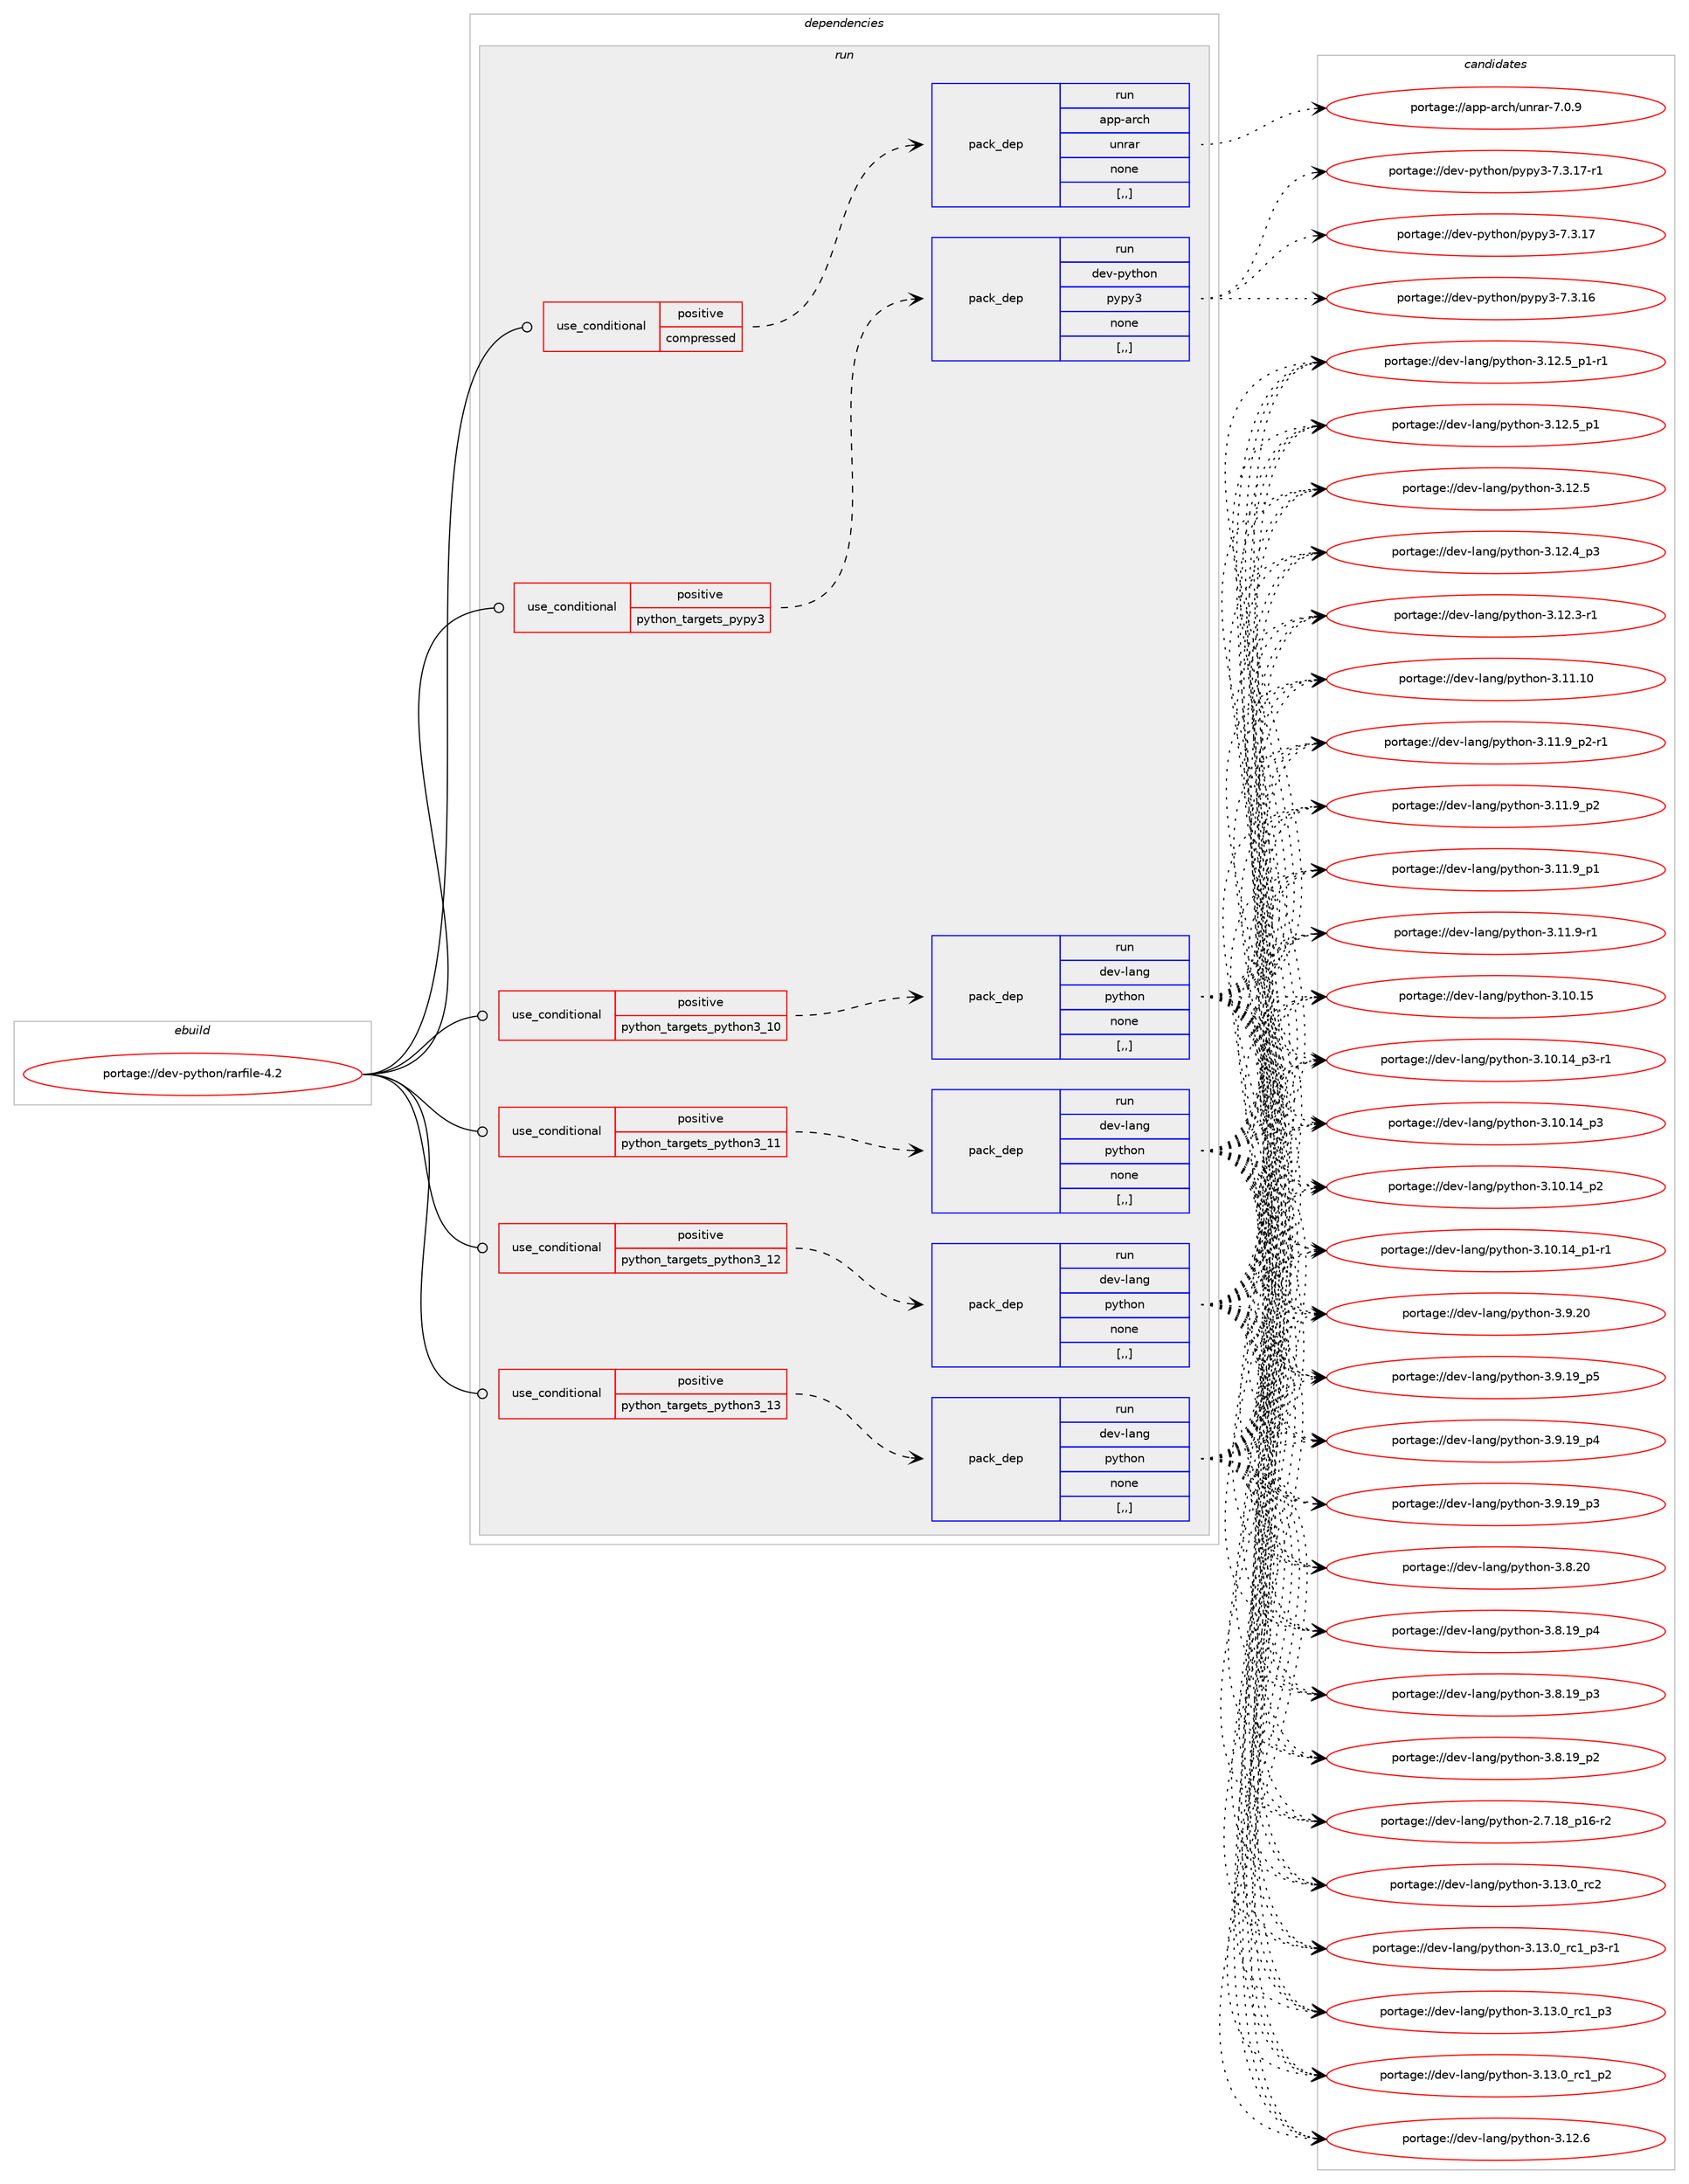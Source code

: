 digraph prolog {

# *************
# Graph options
# *************

newrank=true;
concentrate=true;
compound=true;
graph [rankdir=LR,fontname=Helvetica,fontsize=10,ranksep=1.5];#, ranksep=2.5, nodesep=0.2];
edge  [arrowhead=vee];
node  [fontname=Helvetica,fontsize=10];

# **********
# The ebuild
# **********

subgraph cluster_leftcol {
color=gray;
label=<<i>ebuild</i>>;
id [label="portage://dev-python/rarfile-4.2", color=red, width=4, href="../dev-python/rarfile-4.2.svg"];
}

# ****************
# The dependencies
# ****************

subgraph cluster_midcol {
color=gray;
label=<<i>dependencies</i>>;
subgraph cluster_compile {
fillcolor="#eeeeee";
style=filled;
label=<<i>compile</i>>;
}
subgraph cluster_compileandrun {
fillcolor="#eeeeee";
style=filled;
label=<<i>compile and run</i>>;
}
subgraph cluster_run {
fillcolor="#eeeeee";
style=filled;
label=<<i>run</i>>;
subgraph cond169486 {
dependency656844 [label=<<TABLE BORDER="0" CELLBORDER="1" CELLSPACING="0" CELLPADDING="4"><TR><TD ROWSPAN="3" CELLPADDING="10">use_conditional</TD></TR><TR><TD>positive</TD></TR><TR><TD>compressed</TD></TR></TABLE>>, shape=none, color=red];
subgraph pack482496 {
dependency656845 [label=<<TABLE BORDER="0" CELLBORDER="1" CELLSPACING="0" CELLPADDING="4" WIDTH="220"><TR><TD ROWSPAN="6" CELLPADDING="30">pack_dep</TD></TR><TR><TD WIDTH="110">run</TD></TR><TR><TD>app-arch</TD></TR><TR><TD>unrar</TD></TR><TR><TD>none</TD></TR><TR><TD>[,,]</TD></TR></TABLE>>, shape=none, color=blue];
}
dependency656844:e -> dependency656845:w [weight=20,style="dashed",arrowhead="vee"];
}
id:e -> dependency656844:w [weight=20,style="solid",arrowhead="odot"];
subgraph cond169487 {
dependency656846 [label=<<TABLE BORDER="0" CELLBORDER="1" CELLSPACING="0" CELLPADDING="4"><TR><TD ROWSPAN="3" CELLPADDING="10">use_conditional</TD></TR><TR><TD>positive</TD></TR><TR><TD>python_targets_pypy3</TD></TR></TABLE>>, shape=none, color=red];
subgraph pack482497 {
dependency656847 [label=<<TABLE BORDER="0" CELLBORDER="1" CELLSPACING="0" CELLPADDING="4" WIDTH="220"><TR><TD ROWSPAN="6" CELLPADDING="30">pack_dep</TD></TR><TR><TD WIDTH="110">run</TD></TR><TR><TD>dev-python</TD></TR><TR><TD>pypy3</TD></TR><TR><TD>none</TD></TR><TR><TD>[,,]</TD></TR></TABLE>>, shape=none, color=blue];
}
dependency656846:e -> dependency656847:w [weight=20,style="dashed",arrowhead="vee"];
}
id:e -> dependency656846:w [weight=20,style="solid",arrowhead="odot"];
subgraph cond169488 {
dependency656848 [label=<<TABLE BORDER="0" CELLBORDER="1" CELLSPACING="0" CELLPADDING="4"><TR><TD ROWSPAN="3" CELLPADDING="10">use_conditional</TD></TR><TR><TD>positive</TD></TR><TR><TD>python_targets_python3_10</TD></TR></TABLE>>, shape=none, color=red];
subgraph pack482498 {
dependency656849 [label=<<TABLE BORDER="0" CELLBORDER="1" CELLSPACING="0" CELLPADDING="4" WIDTH="220"><TR><TD ROWSPAN="6" CELLPADDING="30">pack_dep</TD></TR><TR><TD WIDTH="110">run</TD></TR><TR><TD>dev-lang</TD></TR><TR><TD>python</TD></TR><TR><TD>none</TD></TR><TR><TD>[,,]</TD></TR></TABLE>>, shape=none, color=blue];
}
dependency656848:e -> dependency656849:w [weight=20,style="dashed",arrowhead="vee"];
}
id:e -> dependency656848:w [weight=20,style="solid",arrowhead="odot"];
subgraph cond169489 {
dependency656850 [label=<<TABLE BORDER="0" CELLBORDER="1" CELLSPACING="0" CELLPADDING="4"><TR><TD ROWSPAN="3" CELLPADDING="10">use_conditional</TD></TR><TR><TD>positive</TD></TR><TR><TD>python_targets_python3_11</TD></TR></TABLE>>, shape=none, color=red];
subgraph pack482499 {
dependency656851 [label=<<TABLE BORDER="0" CELLBORDER="1" CELLSPACING="0" CELLPADDING="4" WIDTH="220"><TR><TD ROWSPAN="6" CELLPADDING="30">pack_dep</TD></TR><TR><TD WIDTH="110">run</TD></TR><TR><TD>dev-lang</TD></TR><TR><TD>python</TD></TR><TR><TD>none</TD></TR><TR><TD>[,,]</TD></TR></TABLE>>, shape=none, color=blue];
}
dependency656850:e -> dependency656851:w [weight=20,style="dashed",arrowhead="vee"];
}
id:e -> dependency656850:w [weight=20,style="solid",arrowhead="odot"];
subgraph cond169490 {
dependency656852 [label=<<TABLE BORDER="0" CELLBORDER="1" CELLSPACING="0" CELLPADDING="4"><TR><TD ROWSPAN="3" CELLPADDING="10">use_conditional</TD></TR><TR><TD>positive</TD></TR><TR><TD>python_targets_python3_12</TD></TR></TABLE>>, shape=none, color=red];
subgraph pack482500 {
dependency656853 [label=<<TABLE BORDER="0" CELLBORDER="1" CELLSPACING="0" CELLPADDING="4" WIDTH="220"><TR><TD ROWSPAN="6" CELLPADDING="30">pack_dep</TD></TR><TR><TD WIDTH="110">run</TD></TR><TR><TD>dev-lang</TD></TR><TR><TD>python</TD></TR><TR><TD>none</TD></TR><TR><TD>[,,]</TD></TR></TABLE>>, shape=none, color=blue];
}
dependency656852:e -> dependency656853:w [weight=20,style="dashed",arrowhead="vee"];
}
id:e -> dependency656852:w [weight=20,style="solid",arrowhead="odot"];
subgraph cond169491 {
dependency656854 [label=<<TABLE BORDER="0" CELLBORDER="1" CELLSPACING="0" CELLPADDING="4"><TR><TD ROWSPAN="3" CELLPADDING="10">use_conditional</TD></TR><TR><TD>positive</TD></TR><TR><TD>python_targets_python3_13</TD></TR></TABLE>>, shape=none, color=red];
subgraph pack482501 {
dependency656855 [label=<<TABLE BORDER="0" CELLBORDER="1" CELLSPACING="0" CELLPADDING="4" WIDTH="220"><TR><TD ROWSPAN="6" CELLPADDING="30">pack_dep</TD></TR><TR><TD WIDTH="110">run</TD></TR><TR><TD>dev-lang</TD></TR><TR><TD>python</TD></TR><TR><TD>none</TD></TR><TR><TD>[,,]</TD></TR></TABLE>>, shape=none, color=blue];
}
dependency656854:e -> dependency656855:w [weight=20,style="dashed",arrowhead="vee"];
}
id:e -> dependency656854:w [weight=20,style="solid",arrowhead="odot"];
}
}

# **************
# The candidates
# **************

subgraph cluster_choices {
rank=same;
color=gray;
label=<<i>candidates</i>>;

subgraph choice482496 {
color=black;
nodesep=1;
choice971121124597114991044711711011497114455546484657 [label="portage://app-arch/unrar-7.0.9", color=red, width=4,href="../app-arch/unrar-7.0.9.svg"];
dependency656845:e -> choice971121124597114991044711711011497114455546484657:w [style=dotted,weight="100"];
}
subgraph choice482497 {
color=black;
nodesep=1;
choice100101118451121211161041111104711212111212151455546514649554511449 [label="portage://dev-python/pypy3-7.3.17-r1", color=red, width=4,href="../dev-python/pypy3-7.3.17-r1.svg"];
choice10010111845112121116104111110471121211121215145554651464955 [label="portage://dev-python/pypy3-7.3.17", color=red, width=4,href="../dev-python/pypy3-7.3.17.svg"];
choice10010111845112121116104111110471121211121215145554651464954 [label="portage://dev-python/pypy3-7.3.16", color=red, width=4,href="../dev-python/pypy3-7.3.16.svg"];
dependency656847:e -> choice100101118451121211161041111104711212111212151455546514649554511449:w [style=dotted,weight="100"];
dependency656847:e -> choice10010111845112121116104111110471121211121215145554651464955:w [style=dotted,weight="100"];
dependency656847:e -> choice10010111845112121116104111110471121211121215145554651464954:w [style=dotted,weight="100"];
}
subgraph choice482498 {
color=black;
nodesep=1;
choice10010111845108971101034711212111610411111045514649514648951149950 [label="portage://dev-lang/python-3.13.0_rc2", color=red, width=4,href="../dev-lang/python-3.13.0_rc2.svg"];
choice1001011184510897110103471121211161041111104551464951464895114994995112514511449 [label="portage://dev-lang/python-3.13.0_rc1_p3-r1", color=red, width=4,href="../dev-lang/python-3.13.0_rc1_p3-r1.svg"];
choice100101118451089711010347112121116104111110455146495146489511499499511251 [label="portage://dev-lang/python-3.13.0_rc1_p3", color=red, width=4,href="../dev-lang/python-3.13.0_rc1_p3.svg"];
choice100101118451089711010347112121116104111110455146495146489511499499511250 [label="portage://dev-lang/python-3.13.0_rc1_p2", color=red, width=4,href="../dev-lang/python-3.13.0_rc1_p2.svg"];
choice10010111845108971101034711212111610411111045514649504654 [label="portage://dev-lang/python-3.12.6", color=red, width=4,href="../dev-lang/python-3.12.6.svg"];
choice1001011184510897110103471121211161041111104551464950465395112494511449 [label="portage://dev-lang/python-3.12.5_p1-r1", color=red, width=4,href="../dev-lang/python-3.12.5_p1-r1.svg"];
choice100101118451089711010347112121116104111110455146495046539511249 [label="portage://dev-lang/python-3.12.5_p1", color=red, width=4,href="../dev-lang/python-3.12.5_p1.svg"];
choice10010111845108971101034711212111610411111045514649504653 [label="portage://dev-lang/python-3.12.5", color=red, width=4,href="../dev-lang/python-3.12.5.svg"];
choice100101118451089711010347112121116104111110455146495046529511251 [label="portage://dev-lang/python-3.12.4_p3", color=red, width=4,href="../dev-lang/python-3.12.4_p3.svg"];
choice100101118451089711010347112121116104111110455146495046514511449 [label="portage://dev-lang/python-3.12.3-r1", color=red, width=4,href="../dev-lang/python-3.12.3-r1.svg"];
choice1001011184510897110103471121211161041111104551464949464948 [label="portage://dev-lang/python-3.11.10", color=red, width=4,href="../dev-lang/python-3.11.10.svg"];
choice1001011184510897110103471121211161041111104551464949465795112504511449 [label="portage://dev-lang/python-3.11.9_p2-r1", color=red, width=4,href="../dev-lang/python-3.11.9_p2-r1.svg"];
choice100101118451089711010347112121116104111110455146494946579511250 [label="portage://dev-lang/python-3.11.9_p2", color=red, width=4,href="../dev-lang/python-3.11.9_p2.svg"];
choice100101118451089711010347112121116104111110455146494946579511249 [label="portage://dev-lang/python-3.11.9_p1", color=red, width=4,href="../dev-lang/python-3.11.9_p1.svg"];
choice100101118451089711010347112121116104111110455146494946574511449 [label="portage://dev-lang/python-3.11.9-r1", color=red, width=4,href="../dev-lang/python-3.11.9-r1.svg"];
choice1001011184510897110103471121211161041111104551464948464953 [label="portage://dev-lang/python-3.10.15", color=red, width=4,href="../dev-lang/python-3.10.15.svg"];
choice100101118451089711010347112121116104111110455146494846495295112514511449 [label="portage://dev-lang/python-3.10.14_p3-r1", color=red, width=4,href="../dev-lang/python-3.10.14_p3-r1.svg"];
choice10010111845108971101034711212111610411111045514649484649529511251 [label="portage://dev-lang/python-3.10.14_p3", color=red, width=4,href="../dev-lang/python-3.10.14_p3.svg"];
choice10010111845108971101034711212111610411111045514649484649529511250 [label="portage://dev-lang/python-3.10.14_p2", color=red, width=4,href="../dev-lang/python-3.10.14_p2.svg"];
choice100101118451089711010347112121116104111110455146494846495295112494511449 [label="portage://dev-lang/python-3.10.14_p1-r1", color=red, width=4,href="../dev-lang/python-3.10.14_p1-r1.svg"];
choice10010111845108971101034711212111610411111045514657465048 [label="portage://dev-lang/python-3.9.20", color=red, width=4,href="../dev-lang/python-3.9.20.svg"];
choice100101118451089711010347112121116104111110455146574649579511253 [label="portage://dev-lang/python-3.9.19_p5", color=red, width=4,href="../dev-lang/python-3.9.19_p5.svg"];
choice100101118451089711010347112121116104111110455146574649579511252 [label="portage://dev-lang/python-3.9.19_p4", color=red, width=4,href="../dev-lang/python-3.9.19_p4.svg"];
choice100101118451089711010347112121116104111110455146574649579511251 [label="portage://dev-lang/python-3.9.19_p3", color=red, width=4,href="../dev-lang/python-3.9.19_p3.svg"];
choice10010111845108971101034711212111610411111045514656465048 [label="portage://dev-lang/python-3.8.20", color=red, width=4,href="../dev-lang/python-3.8.20.svg"];
choice100101118451089711010347112121116104111110455146564649579511252 [label="portage://dev-lang/python-3.8.19_p4", color=red, width=4,href="../dev-lang/python-3.8.19_p4.svg"];
choice100101118451089711010347112121116104111110455146564649579511251 [label="portage://dev-lang/python-3.8.19_p3", color=red, width=4,href="../dev-lang/python-3.8.19_p3.svg"];
choice100101118451089711010347112121116104111110455146564649579511250 [label="portage://dev-lang/python-3.8.19_p2", color=red, width=4,href="../dev-lang/python-3.8.19_p2.svg"];
choice100101118451089711010347112121116104111110455046554649569511249544511450 [label="portage://dev-lang/python-2.7.18_p16-r2", color=red, width=4,href="../dev-lang/python-2.7.18_p16-r2.svg"];
dependency656849:e -> choice10010111845108971101034711212111610411111045514649514648951149950:w [style=dotted,weight="100"];
dependency656849:e -> choice1001011184510897110103471121211161041111104551464951464895114994995112514511449:w [style=dotted,weight="100"];
dependency656849:e -> choice100101118451089711010347112121116104111110455146495146489511499499511251:w [style=dotted,weight="100"];
dependency656849:e -> choice100101118451089711010347112121116104111110455146495146489511499499511250:w [style=dotted,weight="100"];
dependency656849:e -> choice10010111845108971101034711212111610411111045514649504654:w [style=dotted,weight="100"];
dependency656849:e -> choice1001011184510897110103471121211161041111104551464950465395112494511449:w [style=dotted,weight="100"];
dependency656849:e -> choice100101118451089711010347112121116104111110455146495046539511249:w [style=dotted,weight="100"];
dependency656849:e -> choice10010111845108971101034711212111610411111045514649504653:w [style=dotted,weight="100"];
dependency656849:e -> choice100101118451089711010347112121116104111110455146495046529511251:w [style=dotted,weight="100"];
dependency656849:e -> choice100101118451089711010347112121116104111110455146495046514511449:w [style=dotted,weight="100"];
dependency656849:e -> choice1001011184510897110103471121211161041111104551464949464948:w [style=dotted,weight="100"];
dependency656849:e -> choice1001011184510897110103471121211161041111104551464949465795112504511449:w [style=dotted,weight="100"];
dependency656849:e -> choice100101118451089711010347112121116104111110455146494946579511250:w [style=dotted,weight="100"];
dependency656849:e -> choice100101118451089711010347112121116104111110455146494946579511249:w [style=dotted,weight="100"];
dependency656849:e -> choice100101118451089711010347112121116104111110455146494946574511449:w [style=dotted,weight="100"];
dependency656849:e -> choice1001011184510897110103471121211161041111104551464948464953:w [style=dotted,weight="100"];
dependency656849:e -> choice100101118451089711010347112121116104111110455146494846495295112514511449:w [style=dotted,weight="100"];
dependency656849:e -> choice10010111845108971101034711212111610411111045514649484649529511251:w [style=dotted,weight="100"];
dependency656849:e -> choice10010111845108971101034711212111610411111045514649484649529511250:w [style=dotted,weight="100"];
dependency656849:e -> choice100101118451089711010347112121116104111110455146494846495295112494511449:w [style=dotted,weight="100"];
dependency656849:e -> choice10010111845108971101034711212111610411111045514657465048:w [style=dotted,weight="100"];
dependency656849:e -> choice100101118451089711010347112121116104111110455146574649579511253:w [style=dotted,weight="100"];
dependency656849:e -> choice100101118451089711010347112121116104111110455146574649579511252:w [style=dotted,weight="100"];
dependency656849:e -> choice100101118451089711010347112121116104111110455146574649579511251:w [style=dotted,weight="100"];
dependency656849:e -> choice10010111845108971101034711212111610411111045514656465048:w [style=dotted,weight="100"];
dependency656849:e -> choice100101118451089711010347112121116104111110455146564649579511252:w [style=dotted,weight="100"];
dependency656849:e -> choice100101118451089711010347112121116104111110455146564649579511251:w [style=dotted,weight="100"];
dependency656849:e -> choice100101118451089711010347112121116104111110455146564649579511250:w [style=dotted,weight="100"];
dependency656849:e -> choice100101118451089711010347112121116104111110455046554649569511249544511450:w [style=dotted,weight="100"];
}
subgraph choice482499 {
color=black;
nodesep=1;
choice10010111845108971101034711212111610411111045514649514648951149950 [label="portage://dev-lang/python-3.13.0_rc2", color=red, width=4,href="../dev-lang/python-3.13.0_rc2.svg"];
choice1001011184510897110103471121211161041111104551464951464895114994995112514511449 [label="portage://dev-lang/python-3.13.0_rc1_p3-r1", color=red, width=4,href="../dev-lang/python-3.13.0_rc1_p3-r1.svg"];
choice100101118451089711010347112121116104111110455146495146489511499499511251 [label="portage://dev-lang/python-3.13.0_rc1_p3", color=red, width=4,href="../dev-lang/python-3.13.0_rc1_p3.svg"];
choice100101118451089711010347112121116104111110455146495146489511499499511250 [label="portage://dev-lang/python-3.13.0_rc1_p2", color=red, width=4,href="../dev-lang/python-3.13.0_rc1_p2.svg"];
choice10010111845108971101034711212111610411111045514649504654 [label="portage://dev-lang/python-3.12.6", color=red, width=4,href="../dev-lang/python-3.12.6.svg"];
choice1001011184510897110103471121211161041111104551464950465395112494511449 [label="portage://dev-lang/python-3.12.5_p1-r1", color=red, width=4,href="../dev-lang/python-3.12.5_p1-r1.svg"];
choice100101118451089711010347112121116104111110455146495046539511249 [label="portage://dev-lang/python-3.12.5_p1", color=red, width=4,href="../dev-lang/python-3.12.5_p1.svg"];
choice10010111845108971101034711212111610411111045514649504653 [label="portage://dev-lang/python-3.12.5", color=red, width=4,href="../dev-lang/python-3.12.5.svg"];
choice100101118451089711010347112121116104111110455146495046529511251 [label="portage://dev-lang/python-3.12.4_p3", color=red, width=4,href="../dev-lang/python-3.12.4_p3.svg"];
choice100101118451089711010347112121116104111110455146495046514511449 [label="portage://dev-lang/python-3.12.3-r1", color=red, width=4,href="../dev-lang/python-3.12.3-r1.svg"];
choice1001011184510897110103471121211161041111104551464949464948 [label="portage://dev-lang/python-3.11.10", color=red, width=4,href="../dev-lang/python-3.11.10.svg"];
choice1001011184510897110103471121211161041111104551464949465795112504511449 [label="portage://dev-lang/python-3.11.9_p2-r1", color=red, width=4,href="../dev-lang/python-3.11.9_p2-r1.svg"];
choice100101118451089711010347112121116104111110455146494946579511250 [label="portage://dev-lang/python-3.11.9_p2", color=red, width=4,href="../dev-lang/python-3.11.9_p2.svg"];
choice100101118451089711010347112121116104111110455146494946579511249 [label="portage://dev-lang/python-3.11.9_p1", color=red, width=4,href="../dev-lang/python-3.11.9_p1.svg"];
choice100101118451089711010347112121116104111110455146494946574511449 [label="portage://dev-lang/python-3.11.9-r1", color=red, width=4,href="../dev-lang/python-3.11.9-r1.svg"];
choice1001011184510897110103471121211161041111104551464948464953 [label="portage://dev-lang/python-3.10.15", color=red, width=4,href="../dev-lang/python-3.10.15.svg"];
choice100101118451089711010347112121116104111110455146494846495295112514511449 [label="portage://dev-lang/python-3.10.14_p3-r1", color=red, width=4,href="../dev-lang/python-3.10.14_p3-r1.svg"];
choice10010111845108971101034711212111610411111045514649484649529511251 [label="portage://dev-lang/python-3.10.14_p3", color=red, width=4,href="../dev-lang/python-3.10.14_p3.svg"];
choice10010111845108971101034711212111610411111045514649484649529511250 [label="portage://dev-lang/python-3.10.14_p2", color=red, width=4,href="../dev-lang/python-3.10.14_p2.svg"];
choice100101118451089711010347112121116104111110455146494846495295112494511449 [label="portage://dev-lang/python-3.10.14_p1-r1", color=red, width=4,href="../dev-lang/python-3.10.14_p1-r1.svg"];
choice10010111845108971101034711212111610411111045514657465048 [label="portage://dev-lang/python-3.9.20", color=red, width=4,href="../dev-lang/python-3.9.20.svg"];
choice100101118451089711010347112121116104111110455146574649579511253 [label="portage://dev-lang/python-3.9.19_p5", color=red, width=4,href="../dev-lang/python-3.9.19_p5.svg"];
choice100101118451089711010347112121116104111110455146574649579511252 [label="portage://dev-lang/python-3.9.19_p4", color=red, width=4,href="../dev-lang/python-3.9.19_p4.svg"];
choice100101118451089711010347112121116104111110455146574649579511251 [label="portage://dev-lang/python-3.9.19_p3", color=red, width=4,href="../dev-lang/python-3.9.19_p3.svg"];
choice10010111845108971101034711212111610411111045514656465048 [label="portage://dev-lang/python-3.8.20", color=red, width=4,href="../dev-lang/python-3.8.20.svg"];
choice100101118451089711010347112121116104111110455146564649579511252 [label="portage://dev-lang/python-3.8.19_p4", color=red, width=4,href="../dev-lang/python-3.8.19_p4.svg"];
choice100101118451089711010347112121116104111110455146564649579511251 [label="portage://dev-lang/python-3.8.19_p3", color=red, width=4,href="../dev-lang/python-3.8.19_p3.svg"];
choice100101118451089711010347112121116104111110455146564649579511250 [label="portage://dev-lang/python-3.8.19_p2", color=red, width=4,href="../dev-lang/python-3.8.19_p2.svg"];
choice100101118451089711010347112121116104111110455046554649569511249544511450 [label="portage://dev-lang/python-2.7.18_p16-r2", color=red, width=4,href="../dev-lang/python-2.7.18_p16-r2.svg"];
dependency656851:e -> choice10010111845108971101034711212111610411111045514649514648951149950:w [style=dotted,weight="100"];
dependency656851:e -> choice1001011184510897110103471121211161041111104551464951464895114994995112514511449:w [style=dotted,weight="100"];
dependency656851:e -> choice100101118451089711010347112121116104111110455146495146489511499499511251:w [style=dotted,weight="100"];
dependency656851:e -> choice100101118451089711010347112121116104111110455146495146489511499499511250:w [style=dotted,weight="100"];
dependency656851:e -> choice10010111845108971101034711212111610411111045514649504654:w [style=dotted,weight="100"];
dependency656851:e -> choice1001011184510897110103471121211161041111104551464950465395112494511449:w [style=dotted,weight="100"];
dependency656851:e -> choice100101118451089711010347112121116104111110455146495046539511249:w [style=dotted,weight="100"];
dependency656851:e -> choice10010111845108971101034711212111610411111045514649504653:w [style=dotted,weight="100"];
dependency656851:e -> choice100101118451089711010347112121116104111110455146495046529511251:w [style=dotted,weight="100"];
dependency656851:e -> choice100101118451089711010347112121116104111110455146495046514511449:w [style=dotted,weight="100"];
dependency656851:e -> choice1001011184510897110103471121211161041111104551464949464948:w [style=dotted,weight="100"];
dependency656851:e -> choice1001011184510897110103471121211161041111104551464949465795112504511449:w [style=dotted,weight="100"];
dependency656851:e -> choice100101118451089711010347112121116104111110455146494946579511250:w [style=dotted,weight="100"];
dependency656851:e -> choice100101118451089711010347112121116104111110455146494946579511249:w [style=dotted,weight="100"];
dependency656851:e -> choice100101118451089711010347112121116104111110455146494946574511449:w [style=dotted,weight="100"];
dependency656851:e -> choice1001011184510897110103471121211161041111104551464948464953:w [style=dotted,weight="100"];
dependency656851:e -> choice100101118451089711010347112121116104111110455146494846495295112514511449:w [style=dotted,weight="100"];
dependency656851:e -> choice10010111845108971101034711212111610411111045514649484649529511251:w [style=dotted,weight="100"];
dependency656851:e -> choice10010111845108971101034711212111610411111045514649484649529511250:w [style=dotted,weight="100"];
dependency656851:e -> choice100101118451089711010347112121116104111110455146494846495295112494511449:w [style=dotted,weight="100"];
dependency656851:e -> choice10010111845108971101034711212111610411111045514657465048:w [style=dotted,weight="100"];
dependency656851:e -> choice100101118451089711010347112121116104111110455146574649579511253:w [style=dotted,weight="100"];
dependency656851:e -> choice100101118451089711010347112121116104111110455146574649579511252:w [style=dotted,weight="100"];
dependency656851:e -> choice100101118451089711010347112121116104111110455146574649579511251:w [style=dotted,weight="100"];
dependency656851:e -> choice10010111845108971101034711212111610411111045514656465048:w [style=dotted,weight="100"];
dependency656851:e -> choice100101118451089711010347112121116104111110455146564649579511252:w [style=dotted,weight="100"];
dependency656851:e -> choice100101118451089711010347112121116104111110455146564649579511251:w [style=dotted,weight="100"];
dependency656851:e -> choice100101118451089711010347112121116104111110455146564649579511250:w [style=dotted,weight="100"];
dependency656851:e -> choice100101118451089711010347112121116104111110455046554649569511249544511450:w [style=dotted,weight="100"];
}
subgraph choice482500 {
color=black;
nodesep=1;
choice10010111845108971101034711212111610411111045514649514648951149950 [label="portage://dev-lang/python-3.13.0_rc2", color=red, width=4,href="../dev-lang/python-3.13.0_rc2.svg"];
choice1001011184510897110103471121211161041111104551464951464895114994995112514511449 [label="portage://dev-lang/python-3.13.0_rc1_p3-r1", color=red, width=4,href="../dev-lang/python-3.13.0_rc1_p3-r1.svg"];
choice100101118451089711010347112121116104111110455146495146489511499499511251 [label="portage://dev-lang/python-3.13.0_rc1_p3", color=red, width=4,href="../dev-lang/python-3.13.0_rc1_p3.svg"];
choice100101118451089711010347112121116104111110455146495146489511499499511250 [label="portage://dev-lang/python-3.13.0_rc1_p2", color=red, width=4,href="../dev-lang/python-3.13.0_rc1_p2.svg"];
choice10010111845108971101034711212111610411111045514649504654 [label="portage://dev-lang/python-3.12.6", color=red, width=4,href="../dev-lang/python-3.12.6.svg"];
choice1001011184510897110103471121211161041111104551464950465395112494511449 [label="portage://dev-lang/python-3.12.5_p1-r1", color=red, width=4,href="../dev-lang/python-3.12.5_p1-r1.svg"];
choice100101118451089711010347112121116104111110455146495046539511249 [label="portage://dev-lang/python-3.12.5_p1", color=red, width=4,href="../dev-lang/python-3.12.5_p1.svg"];
choice10010111845108971101034711212111610411111045514649504653 [label="portage://dev-lang/python-3.12.5", color=red, width=4,href="../dev-lang/python-3.12.5.svg"];
choice100101118451089711010347112121116104111110455146495046529511251 [label="portage://dev-lang/python-3.12.4_p3", color=red, width=4,href="../dev-lang/python-3.12.4_p3.svg"];
choice100101118451089711010347112121116104111110455146495046514511449 [label="portage://dev-lang/python-3.12.3-r1", color=red, width=4,href="../dev-lang/python-3.12.3-r1.svg"];
choice1001011184510897110103471121211161041111104551464949464948 [label="portage://dev-lang/python-3.11.10", color=red, width=4,href="../dev-lang/python-3.11.10.svg"];
choice1001011184510897110103471121211161041111104551464949465795112504511449 [label="portage://dev-lang/python-3.11.9_p2-r1", color=red, width=4,href="../dev-lang/python-3.11.9_p2-r1.svg"];
choice100101118451089711010347112121116104111110455146494946579511250 [label="portage://dev-lang/python-3.11.9_p2", color=red, width=4,href="../dev-lang/python-3.11.9_p2.svg"];
choice100101118451089711010347112121116104111110455146494946579511249 [label="portage://dev-lang/python-3.11.9_p1", color=red, width=4,href="../dev-lang/python-3.11.9_p1.svg"];
choice100101118451089711010347112121116104111110455146494946574511449 [label="portage://dev-lang/python-3.11.9-r1", color=red, width=4,href="../dev-lang/python-3.11.9-r1.svg"];
choice1001011184510897110103471121211161041111104551464948464953 [label="portage://dev-lang/python-3.10.15", color=red, width=4,href="../dev-lang/python-3.10.15.svg"];
choice100101118451089711010347112121116104111110455146494846495295112514511449 [label="portage://dev-lang/python-3.10.14_p3-r1", color=red, width=4,href="../dev-lang/python-3.10.14_p3-r1.svg"];
choice10010111845108971101034711212111610411111045514649484649529511251 [label="portage://dev-lang/python-3.10.14_p3", color=red, width=4,href="../dev-lang/python-3.10.14_p3.svg"];
choice10010111845108971101034711212111610411111045514649484649529511250 [label="portage://dev-lang/python-3.10.14_p2", color=red, width=4,href="../dev-lang/python-3.10.14_p2.svg"];
choice100101118451089711010347112121116104111110455146494846495295112494511449 [label="portage://dev-lang/python-3.10.14_p1-r1", color=red, width=4,href="../dev-lang/python-3.10.14_p1-r1.svg"];
choice10010111845108971101034711212111610411111045514657465048 [label="portage://dev-lang/python-3.9.20", color=red, width=4,href="../dev-lang/python-3.9.20.svg"];
choice100101118451089711010347112121116104111110455146574649579511253 [label="portage://dev-lang/python-3.9.19_p5", color=red, width=4,href="../dev-lang/python-3.9.19_p5.svg"];
choice100101118451089711010347112121116104111110455146574649579511252 [label="portage://dev-lang/python-3.9.19_p4", color=red, width=4,href="../dev-lang/python-3.9.19_p4.svg"];
choice100101118451089711010347112121116104111110455146574649579511251 [label="portage://dev-lang/python-3.9.19_p3", color=red, width=4,href="../dev-lang/python-3.9.19_p3.svg"];
choice10010111845108971101034711212111610411111045514656465048 [label="portage://dev-lang/python-3.8.20", color=red, width=4,href="../dev-lang/python-3.8.20.svg"];
choice100101118451089711010347112121116104111110455146564649579511252 [label="portage://dev-lang/python-3.8.19_p4", color=red, width=4,href="../dev-lang/python-3.8.19_p4.svg"];
choice100101118451089711010347112121116104111110455146564649579511251 [label="portage://dev-lang/python-3.8.19_p3", color=red, width=4,href="../dev-lang/python-3.8.19_p3.svg"];
choice100101118451089711010347112121116104111110455146564649579511250 [label="portage://dev-lang/python-3.8.19_p2", color=red, width=4,href="../dev-lang/python-3.8.19_p2.svg"];
choice100101118451089711010347112121116104111110455046554649569511249544511450 [label="portage://dev-lang/python-2.7.18_p16-r2", color=red, width=4,href="../dev-lang/python-2.7.18_p16-r2.svg"];
dependency656853:e -> choice10010111845108971101034711212111610411111045514649514648951149950:w [style=dotted,weight="100"];
dependency656853:e -> choice1001011184510897110103471121211161041111104551464951464895114994995112514511449:w [style=dotted,weight="100"];
dependency656853:e -> choice100101118451089711010347112121116104111110455146495146489511499499511251:w [style=dotted,weight="100"];
dependency656853:e -> choice100101118451089711010347112121116104111110455146495146489511499499511250:w [style=dotted,weight="100"];
dependency656853:e -> choice10010111845108971101034711212111610411111045514649504654:w [style=dotted,weight="100"];
dependency656853:e -> choice1001011184510897110103471121211161041111104551464950465395112494511449:w [style=dotted,weight="100"];
dependency656853:e -> choice100101118451089711010347112121116104111110455146495046539511249:w [style=dotted,weight="100"];
dependency656853:e -> choice10010111845108971101034711212111610411111045514649504653:w [style=dotted,weight="100"];
dependency656853:e -> choice100101118451089711010347112121116104111110455146495046529511251:w [style=dotted,weight="100"];
dependency656853:e -> choice100101118451089711010347112121116104111110455146495046514511449:w [style=dotted,weight="100"];
dependency656853:e -> choice1001011184510897110103471121211161041111104551464949464948:w [style=dotted,weight="100"];
dependency656853:e -> choice1001011184510897110103471121211161041111104551464949465795112504511449:w [style=dotted,weight="100"];
dependency656853:e -> choice100101118451089711010347112121116104111110455146494946579511250:w [style=dotted,weight="100"];
dependency656853:e -> choice100101118451089711010347112121116104111110455146494946579511249:w [style=dotted,weight="100"];
dependency656853:e -> choice100101118451089711010347112121116104111110455146494946574511449:w [style=dotted,weight="100"];
dependency656853:e -> choice1001011184510897110103471121211161041111104551464948464953:w [style=dotted,weight="100"];
dependency656853:e -> choice100101118451089711010347112121116104111110455146494846495295112514511449:w [style=dotted,weight="100"];
dependency656853:e -> choice10010111845108971101034711212111610411111045514649484649529511251:w [style=dotted,weight="100"];
dependency656853:e -> choice10010111845108971101034711212111610411111045514649484649529511250:w [style=dotted,weight="100"];
dependency656853:e -> choice100101118451089711010347112121116104111110455146494846495295112494511449:w [style=dotted,weight="100"];
dependency656853:e -> choice10010111845108971101034711212111610411111045514657465048:w [style=dotted,weight="100"];
dependency656853:e -> choice100101118451089711010347112121116104111110455146574649579511253:w [style=dotted,weight="100"];
dependency656853:e -> choice100101118451089711010347112121116104111110455146574649579511252:w [style=dotted,weight="100"];
dependency656853:e -> choice100101118451089711010347112121116104111110455146574649579511251:w [style=dotted,weight="100"];
dependency656853:e -> choice10010111845108971101034711212111610411111045514656465048:w [style=dotted,weight="100"];
dependency656853:e -> choice100101118451089711010347112121116104111110455146564649579511252:w [style=dotted,weight="100"];
dependency656853:e -> choice100101118451089711010347112121116104111110455146564649579511251:w [style=dotted,weight="100"];
dependency656853:e -> choice100101118451089711010347112121116104111110455146564649579511250:w [style=dotted,weight="100"];
dependency656853:e -> choice100101118451089711010347112121116104111110455046554649569511249544511450:w [style=dotted,weight="100"];
}
subgraph choice482501 {
color=black;
nodesep=1;
choice10010111845108971101034711212111610411111045514649514648951149950 [label="portage://dev-lang/python-3.13.0_rc2", color=red, width=4,href="../dev-lang/python-3.13.0_rc2.svg"];
choice1001011184510897110103471121211161041111104551464951464895114994995112514511449 [label="portage://dev-lang/python-3.13.0_rc1_p3-r1", color=red, width=4,href="../dev-lang/python-3.13.0_rc1_p3-r1.svg"];
choice100101118451089711010347112121116104111110455146495146489511499499511251 [label="portage://dev-lang/python-3.13.0_rc1_p3", color=red, width=4,href="../dev-lang/python-3.13.0_rc1_p3.svg"];
choice100101118451089711010347112121116104111110455146495146489511499499511250 [label="portage://dev-lang/python-3.13.0_rc1_p2", color=red, width=4,href="../dev-lang/python-3.13.0_rc1_p2.svg"];
choice10010111845108971101034711212111610411111045514649504654 [label="portage://dev-lang/python-3.12.6", color=red, width=4,href="../dev-lang/python-3.12.6.svg"];
choice1001011184510897110103471121211161041111104551464950465395112494511449 [label="portage://dev-lang/python-3.12.5_p1-r1", color=red, width=4,href="../dev-lang/python-3.12.5_p1-r1.svg"];
choice100101118451089711010347112121116104111110455146495046539511249 [label="portage://dev-lang/python-3.12.5_p1", color=red, width=4,href="../dev-lang/python-3.12.5_p1.svg"];
choice10010111845108971101034711212111610411111045514649504653 [label="portage://dev-lang/python-3.12.5", color=red, width=4,href="../dev-lang/python-3.12.5.svg"];
choice100101118451089711010347112121116104111110455146495046529511251 [label="portage://dev-lang/python-3.12.4_p3", color=red, width=4,href="../dev-lang/python-3.12.4_p3.svg"];
choice100101118451089711010347112121116104111110455146495046514511449 [label="portage://dev-lang/python-3.12.3-r1", color=red, width=4,href="../dev-lang/python-3.12.3-r1.svg"];
choice1001011184510897110103471121211161041111104551464949464948 [label="portage://dev-lang/python-3.11.10", color=red, width=4,href="../dev-lang/python-3.11.10.svg"];
choice1001011184510897110103471121211161041111104551464949465795112504511449 [label="portage://dev-lang/python-3.11.9_p2-r1", color=red, width=4,href="../dev-lang/python-3.11.9_p2-r1.svg"];
choice100101118451089711010347112121116104111110455146494946579511250 [label="portage://dev-lang/python-3.11.9_p2", color=red, width=4,href="../dev-lang/python-3.11.9_p2.svg"];
choice100101118451089711010347112121116104111110455146494946579511249 [label="portage://dev-lang/python-3.11.9_p1", color=red, width=4,href="../dev-lang/python-3.11.9_p1.svg"];
choice100101118451089711010347112121116104111110455146494946574511449 [label="portage://dev-lang/python-3.11.9-r1", color=red, width=4,href="../dev-lang/python-3.11.9-r1.svg"];
choice1001011184510897110103471121211161041111104551464948464953 [label="portage://dev-lang/python-3.10.15", color=red, width=4,href="../dev-lang/python-3.10.15.svg"];
choice100101118451089711010347112121116104111110455146494846495295112514511449 [label="portage://dev-lang/python-3.10.14_p3-r1", color=red, width=4,href="../dev-lang/python-3.10.14_p3-r1.svg"];
choice10010111845108971101034711212111610411111045514649484649529511251 [label="portage://dev-lang/python-3.10.14_p3", color=red, width=4,href="../dev-lang/python-3.10.14_p3.svg"];
choice10010111845108971101034711212111610411111045514649484649529511250 [label="portage://dev-lang/python-3.10.14_p2", color=red, width=4,href="../dev-lang/python-3.10.14_p2.svg"];
choice100101118451089711010347112121116104111110455146494846495295112494511449 [label="portage://dev-lang/python-3.10.14_p1-r1", color=red, width=4,href="../dev-lang/python-3.10.14_p1-r1.svg"];
choice10010111845108971101034711212111610411111045514657465048 [label="portage://dev-lang/python-3.9.20", color=red, width=4,href="../dev-lang/python-3.9.20.svg"];
choice100101118451089711010347112121116104111110455146574649579511253 [label="portage://dev-lang/python-3.9.19_p5", color=red, width=4,href="../dev-lang/python-3.9.19_p5.svg"];
choice100101118451089711010347112121116104111110455146574649579511252 [label="portage://dev-lang/python-3.9.19_p4", color=red, width=4,href="../dev-lang/python-3.9.19_p4.svg"];
choice100101118451089711010347112121116104111110455146574649579511251 [label="portage://dev-lang/python-3.9.19_p3", color=red, width=4,href="../dev-lang/python-3.9.19_p3.svg"];
choice10010111845108971101034711212111610411111045514656465048 [label="portage://dev-lang/python-3.8.20", color=red, width=4,href="../dev-lang/python-3.8.20.svg"];
choice100101118451089711010347112121116104111110455146564649579511252 [label="portage://dev-lang/python-3.8.19_p4", color=red, width=4,href="../dev-lang/python-3.8.19_p4.svg"];
choice100101118451089711010347112121116104111110455146564649579511251 [label="portage://dev-lang/python-3.8.19_p3", color=red, width=4,href="../dev-lang/python-3.8.19_p3.svg"];
choice100101118451089711010347112121116104111110455146564649579511250 [label="portage://dev-lang/python-3.8.19_p2", color=red, width=4,href="../dev-lang/python-3.8.19_p2.svg"];
choice100101118451089711010347112121116104111110455046554649569511249544511450 [label="portage://dev-lang/python-2.7.18_p16-r2", color=red, width=4,href="../dev-lang/python-2.7.18_p16-r2.svg"];
dependency656855:e -> choice10010111845108971101034711212111610411111045514649514648951149950:w [style=dotted,weight="100"];
dependency656855:e -> choice1001011184510897110103471121211161041111104551464951464895114994995112514511449:w [style=dotted,weight="100"];
dependency656855:e -> choice100101118451089711010347112121116104111110455146495146489511499499511251:w [style=dotted,weight="100"];
dependency656855:e -> choice100101118451089711010347112121116104111110455146495146489511499499511250:w [style=dotted,weight="100"];
dependency656855:e -> choice10010111845108971101034711212111610411111045514649504654:w [style=dotted,weight="100"];
dependency656855:e -> choice1001011184510897110103471121211161041111104551464950465395112494511449:w [style=dotted,weight="100"];
dependency656855:e -> choice100101118451089711010347112121116104111110455146495046539511249:w [style=dotted,weight="100"];
dependency656855:e -> choice10010111845108971101034711212111610411111045514649504653:w [style=dotted,weight="100"];
dependency656855:e -> choice100101118451089711010347112121116104111110455146495046529511251:w [style=dotted,weight="100"];
dependency656855:e -> choice100101118451089711010347112121116104111110455146495046514511449:w [style=dotted,weight="100"];
dependency656855:e -> choice1001011184510897110103471121211161041111104551464949464948:w [style=dotted,weight="100"];
dependency656855:e -> choice1001011184510897110103471121211161041111104551464949465795112504511449:w [style=dotted,weight="100"];
dependency656855:e -> choice100101118451089711010347112121116104111110455146494946579511250:w [style=dotted,weight="100"];
dependency656855:e -> choice100101118451089711010347112121116104111110455146494946579511249:w [style=dotted,weight="100"];
dependency656855:e -> choice100101118451089711010347112121116104111110455146494946574511449:w [style=dotted,weight="100"];
dependency656855:e -> choice1001011184510897110103471121211161041111104551464948464953:w [style=dotted,weight="100"];
dependency656855:e -> choice100101118451089711010347112121116104111110455146494846495295112514511449:w [style=dotted,weight="100"];
dependency656855:e -> choice10010111845108971101034711212111610411111045514649484649529511251:w [style=dotted,weight="100"];
dependency656855:e -> choice10010111845108971101034711212111610411111045514649484649529511250:w [style=dotted,weight="100"];
dependency656855:e -> choice100101118451089711010347112121116104111110455146494846495295112494511449:w [style=dotted,weight="100"];
dependency656855:e -> choice10010111845108971101034711212111610411111045514657465048:w [style=dotted,weight="100"];
dependency656855:e -> choice100101118451089711010347112121116104111110455146574649579511253:w [style=dotted,weight="100"];
dependency656855:e -> choice100101118451089711010347112121116104111110455146574649579511252:w [style=dotted,weight="100"];
dependency656855:e -> choice100101118451089711010347112121116104111110455146574649579511251:w [style=dotted,weight="100"];
dependency656855:e -> choice10010111845108971101034711212111610411111045514656465048:w [style=dotted,weight="100"];
dependency656855:e -> choice100101118451089711010347112121116104111110455146564649579511252:w [style=dotted,weight="100"];
dependency656855:e -> choice100101118451089711010347112121116104111110455146564649579511251:w [style=dotted,weight="100"];
dependency656855:e -> choice100101118451089711010347112121116104111110455146564649579511250:w [style=dotted,weight="100"];
dependency656855:e -> choice100101118451089711010347112121116104111110455046554649569511249544511450:w [style=dotted,weight="100"];
}
}

}
